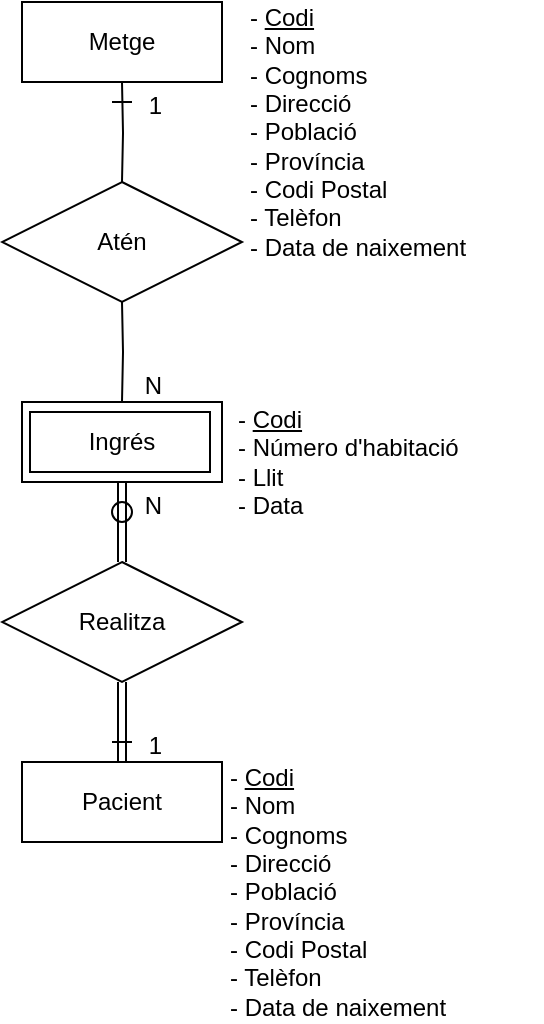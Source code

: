 <mxfile version="20.3.2" type="device"><diagram id="R2lEEEUBdFMjLlhIrx00" name="Page-1"><mxGraphModel dx="981" dy="486" grid="1" gridSize="10" guides="1" tooltips="1" connect="1" arrows="1" fold="1" page="1" pageScale="1" pageWidth="827" pageHeight="1169" math="0" shadow="0" extFonts="Permanent Marker^https://fonts.googleapis.com/css?family=Permanent+Marker"><root><mxCell id="0"/><mxCell id="1" parent="0"/><mxCell id="50J7ROvSwpcsz0hMdc_j-27" value="Metge" style="whiteSpace=wrap;html=1;align=center;" parent="1" vertex="1"><mxGeometry x="320" y="70" width="100" height="40" as="geometry"/></mxCell><mxCell id="50J7ROvSwpcsz0hMdc_j-29" value="- &lt;u&gt;Codi&lt;/u&gt;&lt;br&gt;- Nom&lt;br&gt;- Cognoms&lt;br&gt;- Direcció&lt;br&gt;- Població&lt;br&gt;- Província&lt;br&gt;- Codi Postal&lt;br&gt;- Telèfon&lt;br&gt;- Data de naixement" style="text;html=1;strokeColor=none;fillColor=none;align=left;verticalAlign=middle;whiteSpace=wrap;rounded=0;imageVerticalAlign=top;perimeter=none;" parent="1" vertex="1"><mxGeometry x="432" y="70" width="148" height="130" as="geometry"/></mxCell><mxCell id="50J7ROvSwpcsz0hMdc_j-30" value="Ingrés" style="whiteSpace=wrap;html=1;align=center;" parent="1" vertex="1"><mxGeometry x="320" y="270" width="100" height="40" as="geometry"/></mxCell><mxCell id="50J7ROvSwpcsz0hMdc_j-31" value="" style="endArrow=none;html=1;rounded=0;strokeColor=default;" parent="1" edge="1"><mxGeometry width="50" height="50" relative="1" as="geometry"><mxPoint x="365" y="440.0" as="sourcePoint"/><mxPoint x="375" y="440.0" as="targetPoint"/></mxGeometry></mxCell><mxCell id="50J7ROvSwpcsz0hMdc_j-33" style="edgeStyle=orthogonalEdgeStyle;rounded=0;orthogonalLoop=1;jettySize=auto;html=1;exitX=0.5;exitY=0;exitDx=0;exitDy=0;entryX=0.5;entryY=1;entryDx=0;entryDy=0;strokeColor=default;endArrow=none;endFill=0;" parent="1" target="50J7ROvSwpcsz0hMdc_j-34" edge="1"><mxGeometry relative="1" as="geometry"><mxPoint x="370" y="270.0" as="sourcePoint"/></mxGeometry></mxCell><mxCell id="50J7ROvSwpcsz0hMdc_j-34" value="Atén" style="shape=rhombus;perimeter=rhombusPerimeter;whiteSpace=wrap;html=1;align=center;" parent="1" vertex="1"><mxGeometry x="310" y="160" width="120" height="60" as="geometry"/></mxCell><mxCell id="50J7ROvSwpcsz0hMdc_j-36" value="" style="endArrow=none;html=1;rounded=0;strokeColor=default;" parent="1" edge="1"><mxGeometry width="50" height="50" relative="1" as="geometry"><mxPoint x="365" y="120" as="sourcePoint"/><mxPoint x="375" y="120" as="targetPoint"/></mxGeometry></mxCell><mxCell id="50J7ROvSwpcsz0hMdc_j-38" value="1" style="resizable=0;html=1;align=right;verticalAlign=bottom;fillColor=none;" parent="1" connectable="0" vertex="1"><mxGeometry x="390" y="130.004" as="geometry"/></mxCell><mxCell id="50J7ROvSwpcsz0hMdc_j-39" value="" style="edgeStyle=orthogonalEdgeStyle;rounded=0;orthogonalLoop=1;jettySize=auto;html=1;exitX=0.5;exitY=1;exitDx=0;exitDy=0;entryX=0.5;entryY=0;entryDx=0;entryDy=0;strokeColor=default;endArrow=none;endFill=0;" parent="1" target="50J7ROvSwpcsz0hMdc_j-34" edge="1"><mxGeometry relative="1" as="geometry"><mxPoint x="370" y="110" as="sourcePoint"/><mxPoint x="370" y="120" as="targetPoint"/></mxGeometry></mxCell><mxCell id="50J7ROvSwpcsz0hMdc_j-42" value="N" style="resizable=0;html=1;align=right;verticalAlign=bottom;fillColor=none;" parent="1" connectable="0" vertex="1"><mxGeometry x="390" y="270.004" as="geometry"/></mxCell><mxCell id="50J7ROvSwpcsz0hMdc_j-50" value="Pacient" style="whiteSpace=wrap;html=1;align=center;" parent="1" vertex="1"><mxGeometry x="320" y="450" width="100" height="40" as="geometry"/></mxCell><mxCell id="50J7ROvSwpcsz0hMdc_j-54" value="Realitza" style="shape=rhombus;perimeter=rhombusPerimeter;whiteSpace=wrap;html=1;align=center;" parent="1" vertex="1"><mxGeometry x="310" y="350" width="120" height="60" as="geometry"/></mxCell><mxCell id="50J7ROvSwpcsz0hMdc_j-56" value="N" style="resizable=0;html=1;align=right;verticalAlign=bottom;fillColor=none;" parent="1" connectable="0" vertex="1"><mxGeometry x="390" y="330.004" as="geometry"/></mxCell><mxCell id="50J7ROvSwpcsz0hMdc_j-57" value="1" style="resizable=0;html=1;align=right;verticalAlign=bottom;fillColor=none;" parent="1" connectable="0" vertex="1"><mxGeometry x="390" y="450.004" as="geometry"/></mxCell><mxCell id="50J7ROvSwpcsz0hMdc_j-58" value="- &lt;u&gt;Codi&lt;/u&gt;&lt;br&gt;- Número d'habitació&lt;br&gt;- Llit&lt;br&gt;- Data" style="text;html=1;strokeColor=none;fillColor=none;align=left;verticalAlign=middle;whiteSpace=wrap;rounded=0;imageVerticalAlign=top;perimeter=none;" parent="1" vertex="1"><mxGeometry x="426" y="270" width="140" height="60" as="geometry"/></mxCell><mxCell id="50J7ROvSwpcsz0hMdc_j-59" value="- &lt;u&gt;Codi&lt;/u&gt;&lt;br&gt;- Nom&lt;br&gt;- Cognoms&lt;br&gt;- Direcció&lt;br&gt;- Població&lt;br&gt;- Província&lt;br&gt;- Codi Postal&lt;br&gt;- Telèfon&lt;br&gt;- Data de naixement" style="text;html=1;strokeColor=none;fillColor=none;align=left;verticalAlign=middle;whiteSpace=wrap;rounded=0;imageVerticalAlign=top;perimeter=none;" parent="1" vertex="1"><mxGeometry x="422" y="450" width="148" height="130" as="geometry"/></mxCell><mxCell id="50J7ROvSwpcsz0hMdc_j-76" value="" style="ellipse;whiteSpace=wrap;html=1;aspect=fixed;fillColor=none;strokeColor=default;" parent="1" vertex="1"><mxGeometry x="365" y="320" width="10" height="10" as="geometry"/></mxCell><mxCell id="hM9CyzQFp1JP1X2bi_Ro-2" value="" style="shape=link;html=1;rounded=0;sketch=0;endArrow=none;endFill=0;entryX=0.5;entryY=0;entryDx=0;entryDy=0;exitX=0.5;exitY=1;exitDx=0;exitDy=0;" edge="1" parent="1"><mxGeometry relative="1" as="geometry"><mxPoint x="370" y="410" as="sourcePoint"/><mxPoint x="370" y="450" as="targetPoint"/></mxGeometry></mxCell><mxCell id="hM9CyzQFp1JP1X2bi_Ro-4" value="" style="shape=link;html=1;rounded=0;sketch=0;endArrow=none;endFill=0;entryX=0.5;entryY=1;entryDx=0;entryDy=0;exitX=0.5;exitY=0;exitDx=0;exitDy=0;" edge="1" parent="1"><mxGeometry relative="1" as="geometry"><mxPoint x="370" y="350" as="sourcePoint"/><mxPoint x="370" y="310" as="targetPoint"/></mxGeometry></mxCell><mxCell id="hM9CyzQFp1JP1X2bi_Ro-5" value="" style="rounded=0;whiteSpace=wrap;html=1;fillColor=none;" vertex="1" parent="1"><mxGeometry x="324" y="275" width="90" height="30" as="geometry"/></mxCell></root></mxGraphModel></diagram></mxfile>